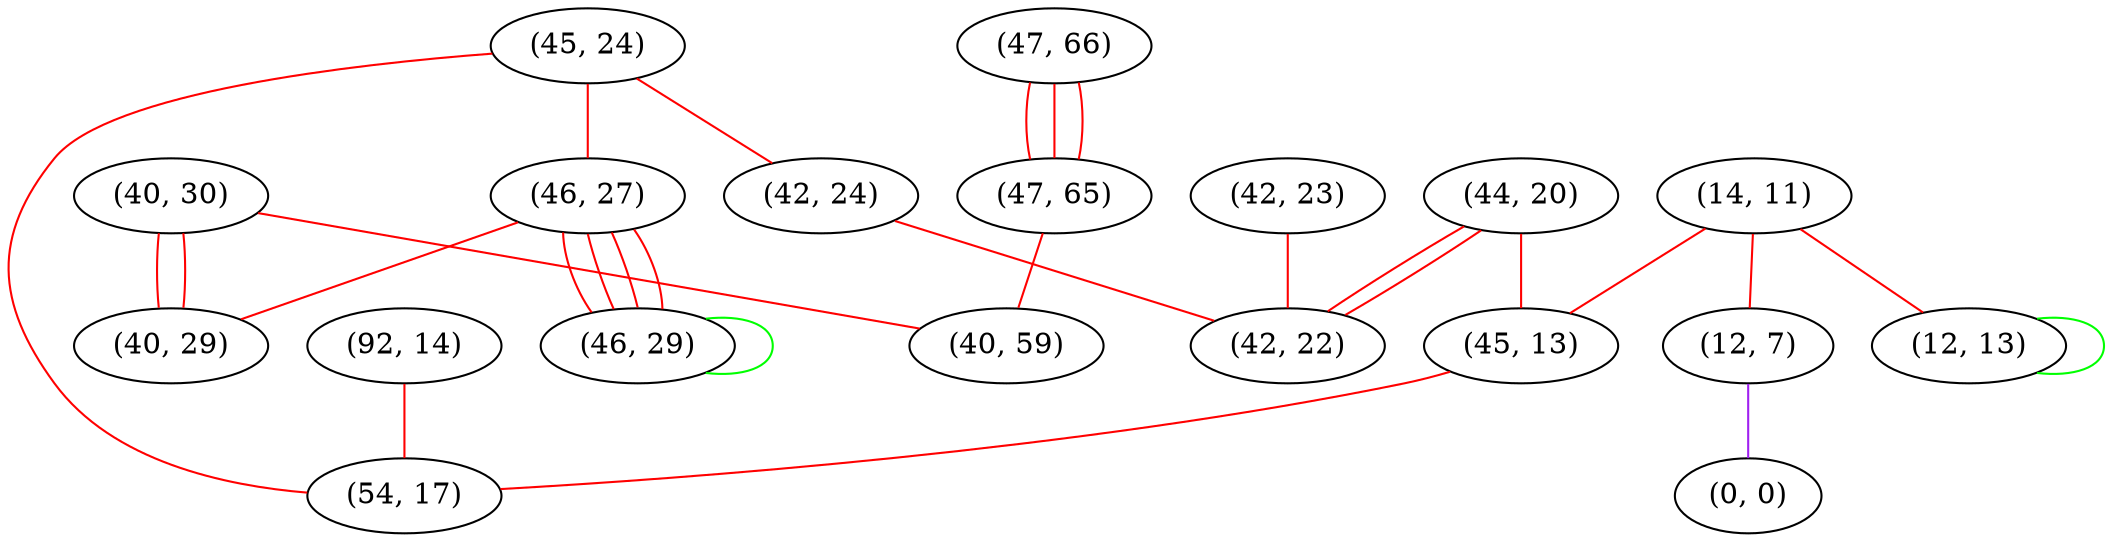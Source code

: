 graph "" {
"(14, 11)";
"(44, 20)";
"(45, 13)";
"(45, 24)";
"(40, 30)";
"(12, 13)";
"(12, 7)";
"(47, 66)";
"(47, 65)";
"(46, 27)";
"(42, 24)";
"(0, 0)";
"(40, 29)";
"(92, 14)";
"(42, 23)";
"(40, 59)";
"(42, 22)";
"(54, 17)";
"(46, 29)";
"(14, 11)" -- "(12, 13)"  [color=red, key=0, weight=1];
"(14, 11)" -- "(12, 7)"  [color=red, key=0, weight=1];
"(14, 11)" -- "(45, 13)"  [color=red, key=0, weight=1];
"(44, 20)" -- "(42, 22)"  [color=red, key=0, weight=1];
"(44, 20)" -- "(42, 22)"  [color=red, key=1, weight=1];
"(44, 20)" -- "(45, 13)"  [color=red, key=0, weight=1];
"(45, 13)" -- "(54, 17)"  [color=red, key=0, weight=1];
"(45, 24)" -- "(46, 27)"  [color=red, key=0, weight=1];
"(45, 24)" -- "(42, 24)"  [color=red, key=0, weight=1];
"(45, 24)" -- "(54, 17)"  [color=red, key=0, weight=1];
"(40, 30)" -- "(40, 59)"  [color=red, key=0, weight=1];
"(40, 30)" -- "(40, 29)"  [color=red, key=0, weight=1];
"(40, 30)" -- "(40, 29)"  [color=red, key=1, weight=1];
"(12, 13)" -- "(12, 13)"  [color=green, key=0, weight=2];
"(12, 7)" -- "(0, 0)"  [color=purple, key=0, weight=4];
"(47, 66)" -- "(47, 65)"  [color=red, key=0, weight=1];
"(47, 66)" -- "(47, 65)"  [color=red, key=1, weight=1];
"(47, 66)" -- "(47, 65)"  [color=red, key=2, weight=1];
"(47, 65)" -- "(40, 59)"  [color=red, key=0, weight=1];
"(46, 27)" -- "(40, 29)"  [color=red, key=0, weight=1];
"(46, 27)" -- "(46, 29)"  [color=red, key=0, weight=1];
"(46, 27)" -- "(46, 29)"  [color=red, key=1, weight=1];
"(46, 27)" -- "(46, 29)"  [color=red, key=2, weight=1];
"(46, 27)" -- "(46, 29)"  [color=red, key=3, weight=1];
"(42, 24)" -- "(42, 22)"  [color=red, key=0, weight=1];
"(92, 14)" -- "(54, 17)"  [color=red, key=0, weight=1];
"(42, 23)" -- "(42, 22)"  [color=red, key=0, weight=1];
"(46, 29)" -- "(46, 29)"  [color=green, key=0, weight=2];
}
